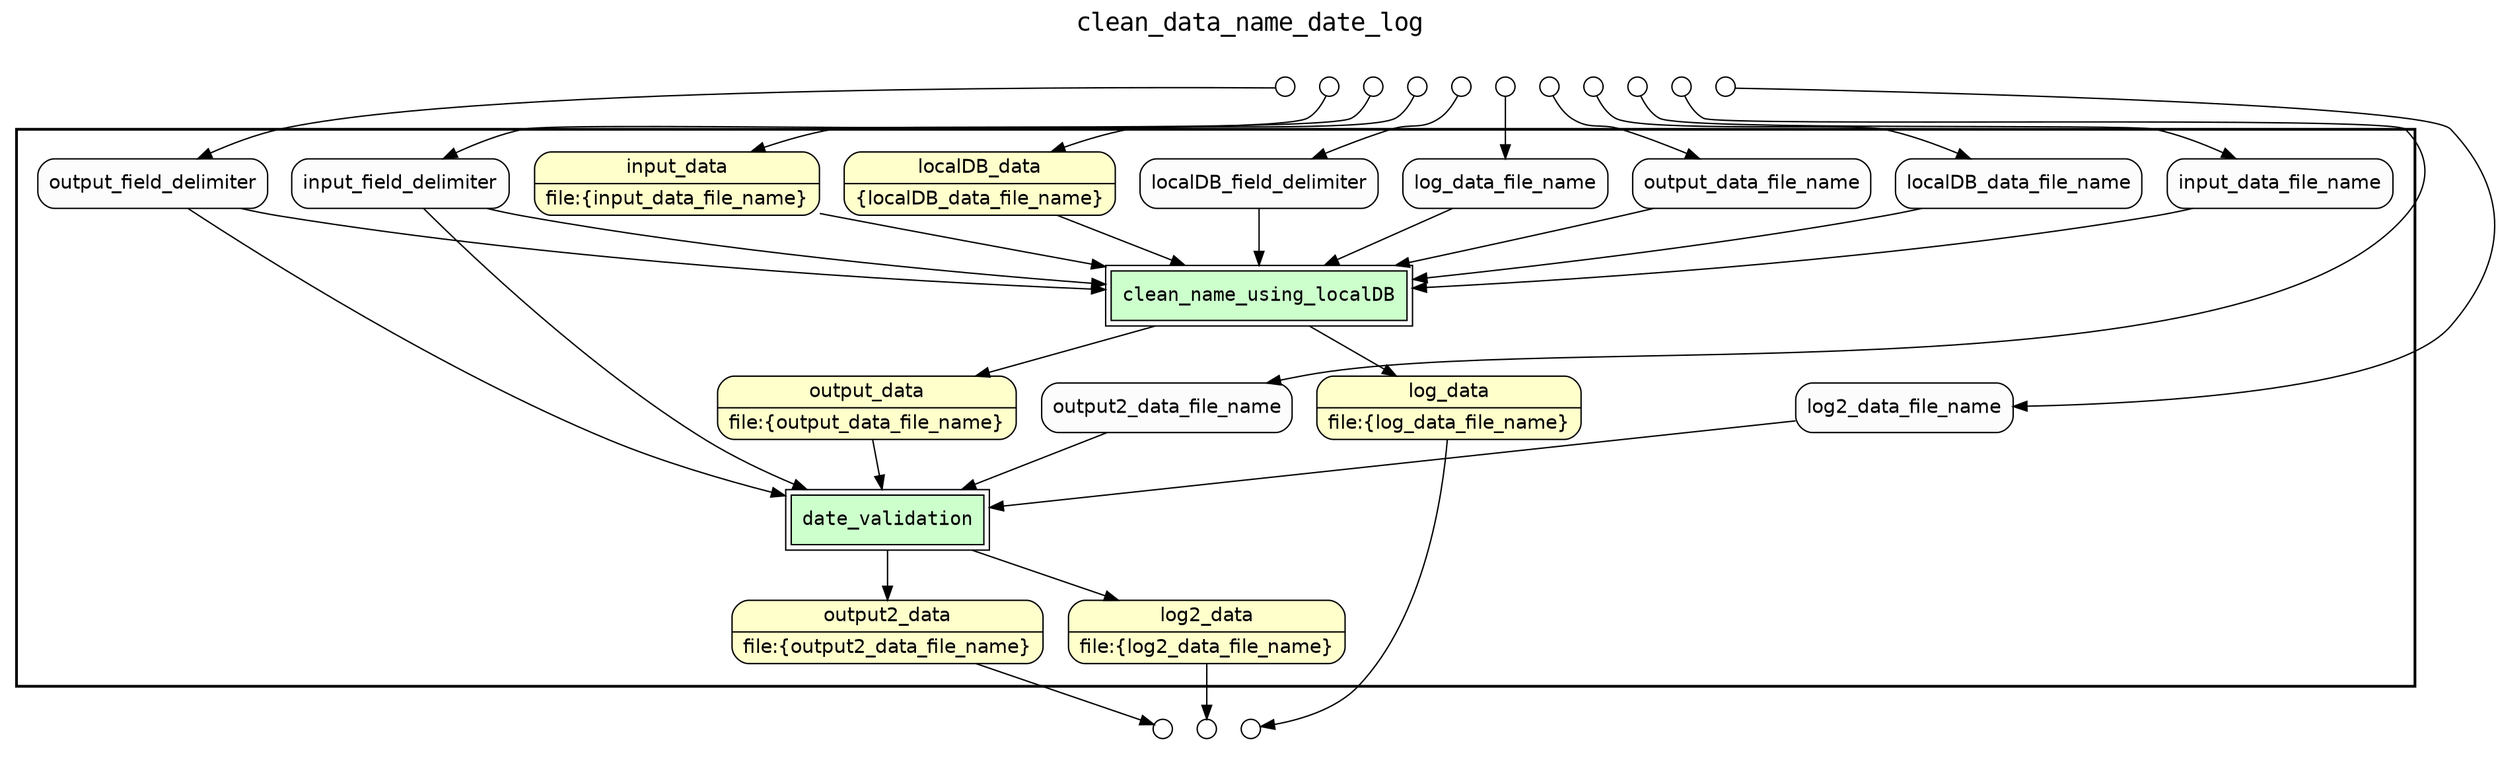 digraph Workflow {
rankdir=TB
fontname=Courier; fontsize=18; labelloc=t
label=clean_data_name_date_log
subgraph cluster_workflow_box_outer { label=""; color=black; penwidth=2
subgraph cluster_workflow_box_inner { label=""; color=white
node[shape=box style=filled fillcolor="#CCFFCC" peripheries=1 fontname=Courier]
node[shape=box style=filled fillcolor="#CCFFCC" peripheries=2 fontname=Courier]
clean_name_using_localDB
date_validation
node[shape=box style="rounded,filled" fillcolor="#FFFFCC" peripheries=1 fontname=Helvetica]
log_data [shape=record rankdir=LR label="{<f0> log_data |<f1> file\:\{log_data_file_name\}}"];
output2_data [shape=record rankdir=LR label="{<f0> output2_data |<f1> file\:\{output2_data_file_name\}}"];
log2_data [shape=record rankdir=LR label="{<f0> log2_data |<f1> file\:\{log2_data_file_name\}}"];
localDB_data [shape=record rankdir=LR label="{<f0> localDB_data |<f1> \{localDB_data_file_name\}}"];
input_data [shape=record rankdir=LR label="{<f0> input_data |<f1> file\:\{input_data_file_name\}}"];
output_data [shape=record rankdir=LR label="{<f0> output_data |<f1> file\:\{output_data_file_name\}}"];
node[shape=box style="rounded,filled" fillcolor="#FCFCFC" peripheries=1 fontname=Helvetica]
input_data_file_name
localDB_data_file_name
output_data_file_name
log_data_file_name
input_field_delimiter
localDB_field_delimiter
output_field_delimiter
output2_data_file_name
log2_data_file_name
clean_name_using_localDB -> output_data
clean_name_using_localDB -> log_data
input_data_file_name -> clean_name_using_localDB
localDB_data_file_name -> clean_name_using_localDB
output_data_file_name -> clean_name_using_localDB
log_data_file_name -> clean_name_using_localDB
input_field_delimiter -> clean_name_using_localDB
localDB_field_delimiter -> clean_name_using_localDB
output_field_delimiter -> clean_name_using_localDB
localDB_data -> clean_name_using_localDB
input_data -> clean_name_using_localDB
date_validation -> output2_data
date_validation -> log2_data
output2_data_file_name -> date_validation
log2_data_file_name -> date_validation
input_field_delimiter -> date_validation
output_field_delimiter -> date_validation
output_data -> date_validation
}}
subgraph cluster_input_ports_group_outer { label=""; color=white
subgraph cluster_input_ports_group_inner { label=""; color=white
node[shape=circle style="rounded,filled" fillcolor="#FFFFFF" peripheries=1 fontname=Helvetica width=0.2]
input_data_file_name_input_port [label=""]
localDB_data_file_name_input_port [label=""]
output_data_file_name_input_port [label=""]
log_data_file_name_input_port [label=""]
input_field_delimiter_input_port [label=""]
localDB_field_delimiter_input_port [label=""]
output_field_delimiter_input_port [label=""]
input_data_input_port [label=""]
localDB_data_input_port [label=""]
output2_data_file_name_input_port [label=""]
log2_data_file_name_input_port [label=""]
}}
subgraph cluster_output_ports_group_outer { label=""; color=white
subgraph cluster_output_ports_group_inner { label=""; color=white
node[shape=circle style="rounded,filled" fillcolor="#FFFFFF" peripheries=1 fontname=Helvetica width=0.2]
log_data_output_port [label=""]
output2_data_output_port [label=""]
log2_data_output_port [label=""]
}}
input_data_file_name_input_port -> input_data_file_name
localDB_data_file_name_input_port -> localDB_data_file_name
output_data_file_name_input_port -> output_data_file_name
log_data_file_name_input_port -> log_data_file_name
input_field_delimiter_input_port -> input_field_delimiter
localDB_field_delimiter_input_port -> localDB_field_delimiter
output_field_delimiter_input_port -> output_field_delimiter
input_data_input_port -> input_data
localDB_data_input_port -> localDB_data
output2_data_file_name_input_port -> output2_data_file_name
log2_data_file_name_input_port -> log2_data_file_name
log_data -> log_data_output_port
output2_data -> output2_data_output_port
log2_data -> log2_data_output_port
}
